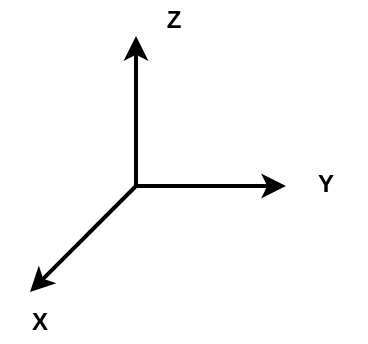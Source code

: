 <mxfile version="14.8.1"><diagram id="DHk5pGEQ1xmUCISAAIF2" name="Page-1"><mxGraphModel dx="1422" dy="779" grid="0" gridSize="10" guides="1" tooltips="1" connect="1" arrows="1" fold="1" page="1" pageScale="1" pageWidth="850" pageHeight="1100" math="0" shadow="0"><root><mxCell id="0"/><mxCell id="1" parent="0"/><mxCell id="gCYU654tvfEobM59qepd-17" value="" style="group" vertex="1" connectable="0" parent="1"><mxGeometry x="232" y="307" width="183" height="171" as="geometry"/></mxCell><mxCell id="gCYU654tvfEobM59qepd-13" value="" style="group" vertex="1" connectable="0" parent="gCYU654tvfEobM59qepd-17"><mxGeometry x="15" y="18" width="128" height="128" as="geometry"/></mxCell><mxCell id="gCYU654tvfEobM59qepd-1" value="" style="endArrow=classic;html=1;jumpSize=11;startSize=6;endSize=6;strokeWidth=2;" edge="1" parent="gCYU654tvfEobM59qepd-13"><mxGeometry width="50" height="50" relative="1" as="geometry"><mxPoint x="53" y="75" as="sourcePoint"/><mxPoint x="53" as="targetPoint"/></mxGeometry></mxCell><mxCell id="gCYU654tvfEobM59qepd-2" value="" style="endArrow=classic;html=1;jumpSize=11;startSize=6;endSize=6;strokeWidth=2;" edge="1" parent="gCYU654tvfEobM59qepd-13"><mxGeometry x="28" y="-50" width="50" height="50" as="geometry"><mxPoint x="53" y="75" as="sourcePoint"/><mxPoint x="128" y="75" as="targetPoint"/></mxGeometry></mxCell><mxCell id="gCYU654tvfEobM59qepd-7" value="" style="endArrow=classic;html=1;jumpSize=11;startSize=6;endSize=6;strokeWidth=2;" edge="1" parent="gCYU654tvfEobM59qepd-13"><mxGeometry x="98" y="121" width="50" height="50" as="geometry"><mxPoint x="53" y="75" as="sourcePoint"/><mxPoint y="128" as="targetPoint"/></mxGeometry></mxCell><mxCell id="gCYU654tvfEobM59qepd-14" value="&lt;b&gt;Y&lt;/b&gt;" style="text;html=1;strokeColor=none;fillColor=none;align=center;verticalAlign=middle;whiteSpace=wrap;rounded=0;" vertex="1" parent="gCYU654tvfEobM59qepd-17"><mxGeometry x="143" y="82" width="40" height="20" as="geometry"/></mxCell><mxCell id="gCYU654tvfEobM59qepd-15" value="&lt;b&gt;X&lt;/b&gt;" style="text;html=1;strokeColor=none;fillColor=none;align=center;verticalAlign=middle;whiteSpace=wrap;rounded=0;" vertex="1" parent="gCYU654tvfEobM59qepd-17"><mxGeometry y="151" width="40" height="20" as="geometry"/></mxCell><mxCell id="gCYU654tvfEobM59qepd-16" value="&lt;b&gt;Z&lt;/b&gt;" style="text;html=1;strokeColor=none;fillColor=none;align=center;verticalAlign=middle;whiteSpace=wrap;rounded=0;" vertex="1" parent="gCYU654tvfEobM59qepd-17"><mxGeometry x="67" width="40" height="20" as="geometry"/></mxCell></root></mxGraphModel></diagram></mxfile>